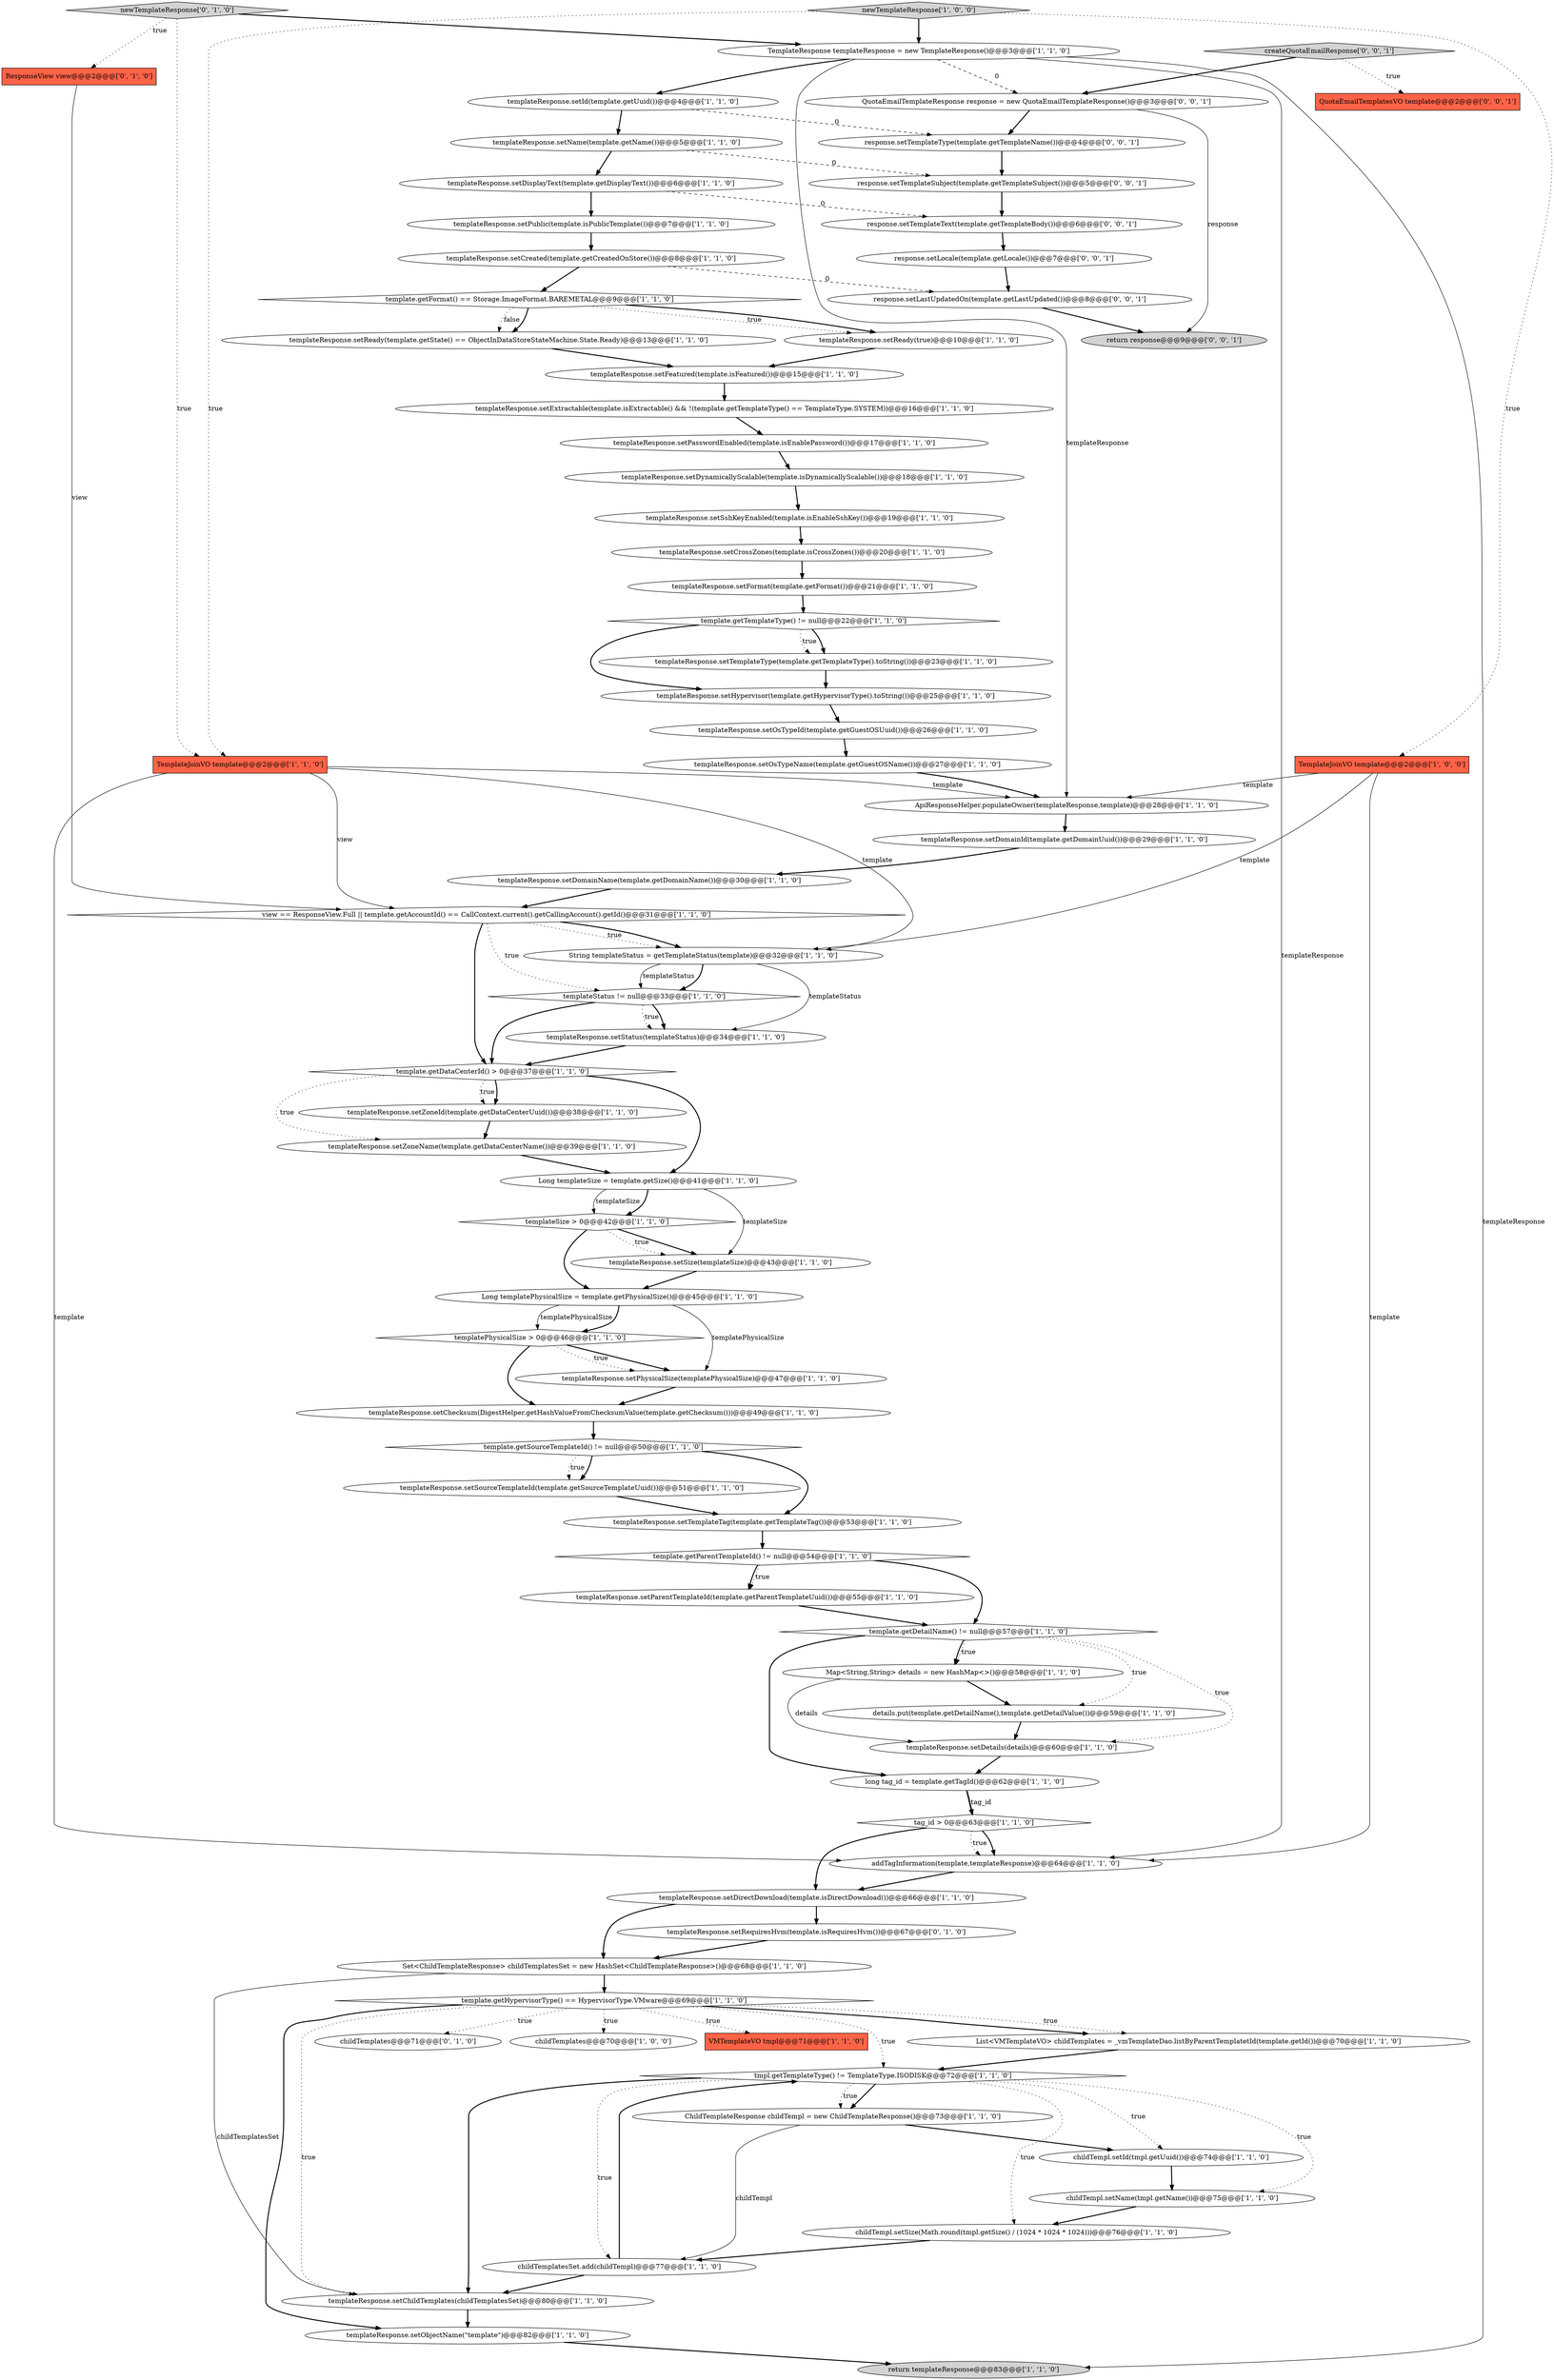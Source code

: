 digraph {
50 [style = filled, label = "templateSize > 0@@@42@@@['1', '1', '0']", fillcolor = white, shape = diamond image = "AAA0AAABBB1BBB"];
3 [style = filled, label = "Long templatePhysicalSize = template.getPhysicalSize()@@@45@@@['1', '1', '0']", fillcolor = white, shape = ellipse image = "AAA0AAABBB1BBB"];
47 [style = filled, label = "templateResponse.setPhysicalSize(templatePhysicalSize)@@@47@@@['1', '1', '0']", fillcolor = white, shape = ellipse image = "AAA0AAABBB1BBB"];
31 [style = filled, label = "templateResponse.setPublic(template.isPublicTemplate())@@@7@@@['1', '1', '0']", fillcolor = white, shape = ellipse image = "AAA0AAABBB1BBB"];
8 [style = filled, label = "templateResponse.setDynamicallyScalable(template.isDynamicallyScalable())@@@18@@@['1', '1', '0']", fillcolor = white, shape = ellipse image = "AAA0AAABBB1BBB"];
1 [style = filled, label = "templateResponse.setDomainName(template.getDomainName())@@@30@@@['1', '1', '0']", fillcolor = white, shape = ellipse image = "AAA0AAABBB1BBB"];
38 [style = filled, label = "templateResponse.setOsTypeId(template.getGuestOSUuid())@@@26@@@['1', '1', '0']", fillcolor = white, shape = ellipse image = "AAA0AAABBB1BBB"];
32 [style = filled, label = "templateResponse.setReady(template.getState() == ObjectInDataStoreStateMachine.State.Ready)@@@13@@@['1', '1', '0']", fillcolor = white, shape = ellipse image = "AAA0AAABBB1BBB"];
53 [style = filled, label = "templateResponse.setTemplateTag(template.getTemplateTag())@@@53@@@['1', '1', '0']", fillcolor = white, shape = ellipse image = "AAA0AAABBB1BBB"];
57 [style = filled, label = "childTempl.setId(tmpl.getUuid())@@@74@@@['1', '1', '0']", fillcolor = white, shape = ellipse image = "AAA0AAABBB1BBB"];
69 [style = filled, label = "childTemplates@@@71@@@['0', '1', '0']", fillcolor = white, shape = ellipse image = "AAA0AAABBB2BBB"];
78 [style = filled, label = "QuotaEmailTemplatesVO template@@@2@@@['0', '0', '1']", fillcolor = tomato, shape = box image = "AAA0AAABBB3BBB"];
35 [style = filled, label = "childTemplatesSet.add(childTempl)@@@77@@@['1', '1', '0']", fillcolor = white, shape = ellipse image = "AAA0AAABBB1BBB"];
42 [style = filled, label = "TemplateJoinVO template@@@2@@@['1', '0', '0']", fillcolor = tomato, shape = box image = "AAA0AAABBB1BBB"];
28 [style = filled, label = "tmpl.getTemplateType() != TemplateType.ISODISK@@@72@@@['1', '1', '0']", fillcolor = white, shape = diamond image = "AAA0AAABBB1BBB"];
7 [style = filled, label = "template.getHypervisorType() == HypervisorType.VMware@@@69@@@['1', '1', '0']", fillcolor = white, shape = diamond image = "AAA0AAABBB1BBB"];
6 [style = filled, label = "view == ResponseView.Full || template.getAccountId() == CallContext.current().getCallingAccount().getId()@@@31@@@['1', '1', '0']", fillcolor = white, shape = diamond image = "AAA0AAABBB1BBB"];
55 [style = filled, label = "template.getDataCenterId() > 0@@@37@@@['1', '1', '0']", fillcolor = white, shape = diamond image = "AAA0AAABBB1BBB"];
30 [style = filled, label = "templateResponse.setCrossZones(template.isCrossZones())@@@20@@@['1', '1', '0']", fillcolor = white, shape = ellipse image = "AAA0AAABBB1BBB"];
34 [style = filled, label = "templateResponse.setSshKeyEnabled(template.isEnableSshKey())@@@19@@@['1', '1', '0']", fillcolor = white, shape = ellipse image = "AAA0AAABBB1BBB"];
9 [style = filled, label = "templateResponse.setName(template.getName())@@@5@@@['1', '1', '0']", fillcolor = white, shape = ellipse image = "AAA0AAABBB1BBB"];
26 [style = filled, label = "Set<ChildTemplateResponse> childTemplatesSet = new HashSet<ChildTemplateResponse>()@@@68@@@['1', '1', '0']", fillcolor = white, shape = ellipse image = "AAA0AAABBB1BBB"];
18 [style = filled, label = "long tag_id = template.getTagId()@@@62@@@['1', '1', '0']", fillcolor = white, shape = ellipse image = "AAA0AAABBB1BBB"];
46 [style = filled, label = "templateResponse.setChildTemplates(childTemplatesSet)@@@80@@@['1', '1', '0']", fillcolor = white, shape = ellipse image = "AAA0AAABBB1BBB"];
17 [style = filled, label = "Long templateSize = template.getSize()@@@41@@@['1', '1', '0']", fillcolor = white, shape = ellipse image = "AAA0AAABBB1BBB"];
63 [style = filled, label = "childTempl.setSize(Math.round(tmpl.getSize() / (1024 * 1024 * 1024)))@@@76@@@['1', '1', '0']", fillcolor = white, shape = ellipse image = "AAA0AAABBB1BBB"];
64 [style = filled, label = "tag_id > 0@@@63@@@['1', '1', '0']", fillcolor = white, shape = diamond image = "AAA0AAABBB1BBB"];
49 [style = filled, label = "childTempl.setName(tmpl.getName())@@@75@@@['1', '1', '0']", fillcolor = white, shape = ellipse image = "AAA0AAABBB1BBB"];
74 [style = filled, label = "createQuotaEmailResponse['0', '0', '1']", fillcolor = lightgray, shape = diamond image = "AAA0AAABBB3BBB"];
22 [style = filled, label = "TemplateResponse templateResponse = new TemplateResponse()@@@3@@@['1', '1', '0']", fillcolor = white, shape = ellipse image = "AAA0AAABBB1BBB"];
27 [style = filled, label = "templateStatus != null@@@33@@@['1', '1', '0']", fillcolor = white, shape = diamond image = "AAA0AAABBB1BBB"];
20 [style = filled, label = "templateResponse.setDirectDownload(template.isDirectDownload())@@@66@@@['1', '1', '0']", fillcolor = white, shape = ellipse image = "AAA0AAABBB1BBB"];
11 [style = filled, label = "templateResponse.setDetails(details)@@@60@@@['1', '1', '0']", fillcolor = white, shape = ellipse image = "AAA0AAABBB1BBB"];
12 [style = filled, label = "templateResponse.setId(template.getUuid())@@@4@@@['1', '1', '0']", fillcolor = white, shape = ellipse image = "AAA0AAABBB1BBB"];
4 [style = filled, label = "templateResponse.setDomainId(template.getDomainUuid())@@@29@@@['1', '1', '0']", fillcolor = white, shape = ellipse image = "AAA0AAABBB1BBB"];
65 [style = filled, label = "TemplateJoinVO template@@@2@@@['1', '1', '0']", fillcolor = tomato, shape = box image = "AAA0AAABBB1BBB"];
2 [style = filled, label = "templateResponse.setZoneName(template.getDataCenterName())@@@39@@@['1', '1', '0']", fillcolor = white, shape = ellipse image = "AAA0AAABBB1BBB"];
72 [style = filled, label = "response.setLocale(template.getLocale())@@@7@@@['0', '0', '1']", fillcolor = white, shape = ellipse image = "AAA0AAABBB3BBB"];
73 [style = filled, label = "return response@@@9@@@['0', '0', '1']", fillcolor = lightgray, shape = ellipse image = "AAA0AAABBB3BBB"];
66 [style = filled, label = "ApiResponseHelper.populateOwner(templateResponse,template)@@@28@@@['1', '1', '0']", fillcolor = white, shape = ellipse image = "AAA0AAABBB1BBB"];
67 [style = filled, label = "templateResponse.setPasswordEnabled(template.isEnablePassword())@@@17@@@['1', '1', '0']", fillcolor = white, shape = ellipse image = "AAA0AAABBB1BBB"];
16 [style = filled, label = "String templateStatus = getTemplateStatus(template)@@@32@@@['1', '1', '0']", fillcolor = white, shape = ellipse image = "AAA0AAABBB1BBB"];
14 [style = filled, label = "template.getSourceTemplateId() != null@@@50@@@['1', '1', '0']", fillcolor = white, shape = diamond image = "AAA0AAABBB1BBB"];
0 [style = filled, label = "templateResponse.setHypervisor(template.getHypervisorType().toString())@@@25@@@['1', '1', '0']", fillcolor = white, shape = ellipse image = "AAA0AAABBB1BBB"];
21 [style = filled, label = "ChildTemplateResponse childTempl = new ChildTemplateResponse()@@@73@@@['1', '1', '0']", fillcolor = white, shape = ellipse image = "AAA0AAABBB1BBB"];
24 [style = filled, label = "template.getParentTemplateId() != null@@@54@@@['1', '1', '0']", fillcolor = white, shape = diamond image = "AAA0AAABBB1BBB"];
45 [style = filled, label = "templateResponse.setSourceTemplateId(template.getSourceTemplateUuid())@@@51@@@['1', '1', '0']", fillcolor = white, shape = ellipse image = "AAA0AAABBB1BBB"];
52 [style = filled, label = "templateResponse.setOsTypeName(template.getGuestOSName())@@@27@@@['1', '1', '0']", fillcolor = white, shape = ellipse image = "AAA0AAABBB1BBB"];
19 [style = filled, label = "templateResponse.setTemplateType(template.getTemplateType().toString())@@@23@@@['1', '1', '0']", fillcolor = white, shape = ellipse image = "AAA0AAABBB1BBB"];
33 [style = filled, label = "templateResponse.setExtractable(template.isExtractable() && !(template.getTemplateType() == TemplateType.SYSTEM))@@@16@@@['1', '1', '0']", fillcolor = white, shape = ellipse image = "AAA0AAABBB1BBB"];
80 [style = filled, label = "response.setTemplateText(template.getTemplateBody())@@@6@@@['0', '0', '1']", fillcolor = white, shape = ellipse image = "AAA0AAABBB3BBB"];
44 [style = filled, label = "List<VMTemplateVO> childTemplates = _vmTemplateDao.listByParentTemplatetId(template.getId())@@@70@@@['1', '1', '0']", fillcolor = white, shape = ellipse image = "AAA0AAABBB1BBB"];
15 [style = filled, label = "details.put(template.getDetailName(),template.getDetailValue())@@@59@@@['1', '1', '0']", fillcolor = white, shape = ellipse image = "AAA0AAABBB1BBB"];
5 [style = filled, label = "newTemplateResponse['1', '0', '0']", fillcolor = lightgray, shape = diamond image = "AAA0AAABBB1BBB"];
36 [style = filled, label = "templatePhysicalSize > 0@@@46@@@['1', '1', '0']", fillcolor = white, shape = diamond image = "AAA0AAABBB1BBB"];
25 [style = filled, label = "template.getTemplateType() != null@@@22@@@['1', '1', '0']", fillcolor = white, shape = diamond image = "AAA0AAABBB1BBB"];
56 [style = filled, label = "templateResponse.setChecksum(DigestHelper.getHashValueFromChecksumValue(template.getChecksum()))@@@49@@@['1', '1', '0']", fillcolor = white, shape = ellipse image = "AAA0AAABBB1BBB"];
41 [style = filled, label = "template.getFormat() == Storage.ImageFormat.BAREMETAL@@@9@@@['1', '1', '0']", fillcolor = white, shape = diamond image = "AAA0AAABBB1BBB"];
70 [style = filled, label = "newTemplateResponse['0', '1', '0']", fillcolor = lightgray, shape = diamond image = "AAA0AAABBB2BBB"];
76 [style = filled, label = "response.setLastUpdatedOn(template.getLastUpdated())@@@8@@@['0', '0', '1']", fillcolor = white, shape = ellipse image = "AAA0AAABBB3BBB"];
77 [style = filled, label = "response.setTemplateType(template.getTemplateName())@@@4@@@['0', '0', '1']", fillcolor = white, shape = ellipse image = "AAA0AAABBB3BBB"];
10 [style = filled, label = "return templateResponse@@@83@@@['1', '1', '0']", fillcolor = lightgray, shape = ellipse image = "AAA0AAABBB1BBB"];
79 [style = filled, label = "response.setTemplateSubject(template.getTemplateSubject())@@@5@@@['0', '0', '1']", fillcolor = white, shape = ellipse image = "AAA0AAABBB3BBB"];
60 [style = filled, label = "Map<String,String> details = new HashMap<>()@@@58@@@['1', '1', '0']", fillcolor = white, shape = ellipse image = "AAA0AAABBB1BBB"];
40 [style = filled, label = "childTemplates@@@70@@@['1', '0', '0']", fillcolor = white, shape = ellipse image = "AAA0AAABBB1BBB"];
37 [style = filled, label = "templateResponse.setFeatured(template.isFeatured())@@@15@@@['1', '1', '0']", fillcolor = white, shape = ellipse image = "AAA0AAABBB1BBB"];
62 [style = filled, label = "VMTemplateVO tmpl@@@71@@@['1', '1', '0']", fillcolor = tomato, shape = box image = "AAA0AAABBB1BBB"];
23 [style = filled, label = "template.getDetailName() != null@@@57@@@['1', '1', '0']", fillcolor = white, shape = diamond image = "AAA0AAABBB1BBB"];
68 [style = filled, label = "ResponseView view@@@2@@@['0', '1', '0']", fillcolor = tomato, shape = box image = "AAA0AAABBB2BBB"];
71 [style = filled, label = "templateResponse.setRequiresHvm(template.isRequiresHvm())@@@67@@@['0', '1', '0']", fillcolor = white, shape = ellipse image = "AAA1AAABBB2BBB"];
58 [style = filled, label = "templateResponse.setDisplayText(template.getDisplayText())@@@6@@@['1', '1', '0']", fillcolor = white, shape = ellipse image = "AAA0AAABBB1BBB"];
13 [style = filled, label = "templateResponse.setCreated(template.getCreatedOnStore())@@@8@@@['1', '1', '0']", fillcolor = white, shape = ellipse image = "AAA0AAABBB1BBB"];
43 [style = filled, label = "addTagInformation(template,templateResponse)@@@64@@@['1', '1', '0']", fillcolor = white, shape = ellipse image = "AAA0AAABBB1BBB"];
59 [style = filled, label = "templateResponse.setZoneId(template.getDataCenterUuid())@@@38@@@['1', '1', '0']", fillcolor = white, shape = ellipse image = "AAA0AAABBB1BBB"];
54 [style = filled, label = "templateResponse.setObjectName(\"template\")@@@82@@@['1', '1', '0']", fillcolor = white, shape = ellipse image = "AAA0AAABBB1BBB"];
48 [style = filled, label = "templateResponse.setParentTemplateId(template.getParentTemplateUuid())@@@55@@@['1', '1', '0']", fillcolor = white, shape = ellipse image = "AAA0AAABBB1BBB"];
29 [style = filled, label = "templateResponse.setSize(templateSize)@@@43@@@['1', '1', '0']", fillcolor = white, shape = ellipse image = "AAA0AAABBB1BBB"];
75 [style = filled, label = "QuotaEmailTemplateResponse response = new QuotaEmailTemplateResponse()@@@3@@@['0', '0', '1']", fillcolor = white, shape = ellipse image = "AAA0AAABBB3BBB"];
51 [style = filled, label = "templateResponse.setReady(true)@@@10@@@['1', '1', '0']", fillcolor = white, shape = ellipse image = "AAA0AAABBB1BBB"];
61 [style = filled, label = "templateResponse.setFormat(template.getFormat())@@@21@@@['1', '1', '0']", fillcolor = white, shape = ellipse image = "AAA0AAABBB1BBB"];
39 [style = filled, label = "templateResponse.setStatus(templateStatus)@@@34@@@['1', '1', '0']", fillcolor = white, shape = ellipse image = "AAA0AAABBB1BBB"];
28->21 [style = bold, label=""];
41->51 [style = dotted, label="true"];
6->16 [style = dotted, label="true"];
33->67 [style = bold, label=""];
65->16 [style = solid, label="template"];
27->39 [style = dotted, label="true"];
25->19 [style = bold, label=""];
17->50 [style = bold, label=""];
32->37 [style = bold, label=""];
28->63 [style = dotted, label="true"];
54->10 [style = bold, label=""];
37->33 [style = bold, label=""];
19->0 [style = bold, label=""];
22->66 [style = solid, label="templateResponse"];
3->47 [style = solid, label="templatePhysicalSize"];
63->35 [style = bold, label=""];
44->28 [style = bold, label=""];
60->15 [style = bold, label=""];
2->17 [style = bold, label=""];
7->44 [style = dotted, label="true"];
22->43 [style = solid, label="templateResponse"];
41->51 [style = bold, label=""];
61->25 [style = bold, label=""];
27->55 [style = bold, label=""];
80->72 [style = bold, label=""];
36->47 [style = bold, label=""];
3->36 [style = solid, label="templatePhysicalSize"];
7->69 [style = dotted, label="true"];
23->11 [style = dotted, label="true"];
58->31 [style = bold, label=""];
38->52 [style = bold, label=""];
67->8 [style = bold, label=""];
55->2 [style = dotted, label="true"];
74->75 [style = bold, label=""];
64->43 [style = bold, label=""];
20->71 [style = bold, label=""];
7->54 [style = bold, label=""];
18->64 [style = solid, label="tag_id"];
36->47 [style = dotted, label="true"];
51->37 [style = bold, label=""];
28->35 [style = dotted, label="true"];
41->32 [style = bold, label=""];
0->38 [style = bold, label=""];
11->18 [style = bold, label=""];
14->45 [style = bold, label=""];
23->60 [style = bold, label=""];
12->77 [style = dashed, label="0"];
65->66 [style = solid, label="template"];
65->43 [style = solid, label="template"];
35->28 [style = bold, label=""];
13->41 [style = bold, label=""];
4->1 [style = bold, label=""];
12->9 [style = bold, label=""];
17->50 [style = solid, label="templateSize"];
16->39 [style = solid, label="templateStatus"];
47->56 [style = bold, label=""];
7->44 [style = bold, label=""];
24->48 [style = dotted, label="true"];
57->49 [style = bold, label=""];
5->42 [style = dotted, label="true"];
5->22 [style = bold, label=""];
23->18 [style = bold, label=""];
65->6 [style = solid, label="view"];
43->20 [style = bold, label=""];
79->80 [style = bold, label=""];
50->3 [style = bold, label=""];
13->76 [style = dashed, label="0"];
34->30 [style = bold, label=""];
53->24 [style = bold, label=""];
28->21 [style = dotted, label="true"];
71->26 [style = bold, label=""];
42->43 [style = solid, label="template"];
72->76 [style = bold, label=""];
21->57 [style = bold, label=""];
58->80 [style = dashed, label="0"];
22->75 [style = dashed, label="0"];
49->63 [style = bold, label=""];
29->3 [style = bold, label=""];
18->64 [style = bold, label=""];
77->79 [style = bold, label=""];
26->46 [style = solid, label="childTemplatesSet"];
23->15 [style = dotted, label="true"];
64->20 [style = bold, label=""];
36->56 [style = bold, label=""];
45->53 [style = bold, label=""];
59->2 [style = bold, label=""];
6->16 [style = bold, label=""];
30->61 [style = bold, label=""];
76->73 [style = bold, label=""];
50->29 [style = bold, label=""];
7->28 [style = dotted, label="true"];
15->11 [style = bold, label=""];
25->19 [style = dotted, label="true"];
66->4 [style = bold, label=""];
16->27 [style = bold, label=""];
56->14 [style = bold, label=""];
41->32 [style = dotted, label="false"];
3->36 [style = bold, label=""];
9->79 [style = dashed, label="0"];
6->27 [style = dotted, label="true"];
25->0 [style = bold, label=""];
39->55 [style = bold, label=""];
31->13 [style = bold, label=""];
6->55 [style = bold, label=""];
22->12 [style = bold, label=""];
55->17 [style = bold, label=""];
42->66 [style = solid, label="template"];
9->58 [style = bold, label=""];
50->29 [style = dotted, label="true"];
16->27 [style = solid, label="templateStatus"];
24->48 [style = bold, label=""];
27->39 [style = bold, label=""];
68->6 [style = solid, label="view"];
70->68 [style = dotted, label="true"];
24->23 [style = bold, label=""];
5->65 [style = dotted, label="true"];
60->11 [style = solid, label="details"];
70->22 [style = bold, label=""];
70->65 [style = dotted, label="true"];
75->73 [style = solid, label="response"];
55->59 [style = bold, label=""];
52->66 [style = bold, label=""];
46->54 [style = bold, label=""];
7->62 [style = dotted, label="true"];
1->6 [style = bold, label=""];
8->34 [style = bold, label=""];
55->59 [style = dotted, label="true"];
28->57 [style = dotted, label="true"];
17->29 [style = solid, label="templateSize"];
28->46 [style = bold, label=""];
28->49 [style = dotted, label="true"];
74->78 [style = dotted, label="true"];
14->53 [style = bold, label=""];
35->46 [style = bold, label=""];
48->23 [style = bold, label=""];
22->10 [style = solid, label="templateResponse"];
14->45 [style = dotted, label="true"];
42->16 [style = solid, label="template"];
26->7 [style = bold, label=""];
7->40 [style = dotted, label="true"];
21->35 [style = solid, label="childTempl"];
75->77 [style = bold, label=""];
20->26 [style = bold, label=""];
23->60 [style = dotted, label="true"];
64->43 [style = dotted, label="true"];
7->46 [style = dotted, label="true"];
}
